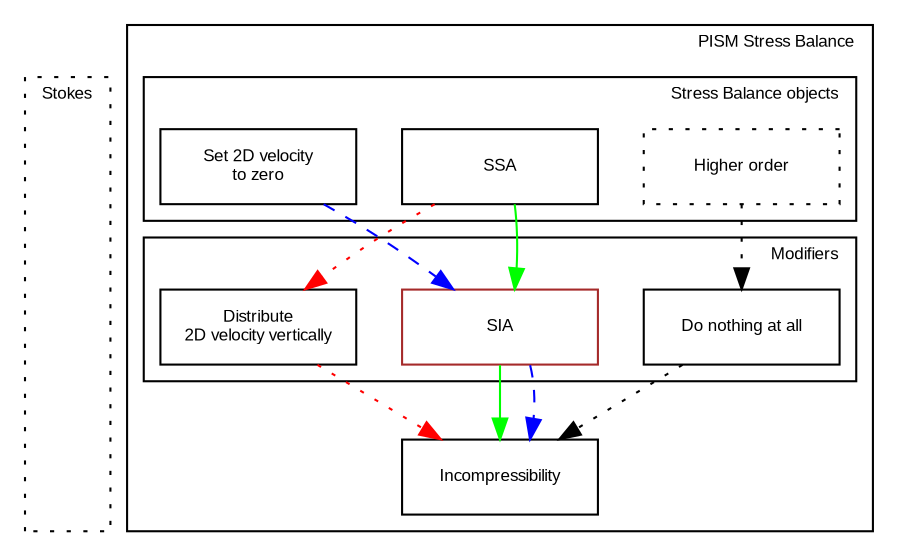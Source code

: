 digraph velocity
{
    // Global graph parameters
    node [fontname=Arial fontsize=8 shape=box width=1.3 fixedsize=true];
    edge [fontname=Arial fontsize=8];
    graph [fontname=Arial fontsize=8 ranksep=0.5 nodesep=0.3];

subgraph cluster_full_stokes {
    label="Stokes"
    labeljust=r
    style=dotted
    node [style=invis width=0.2 label=""];
    foo -> bar -> baz [weight=10 style=invis];
}
subgraph cluster_pism {
    label="PISM Stress Balance"
    labeljust=r

subgraph cluster_stressbalance {
    label="Stress Balance objects"
    labeljust=r
    {rank=same
        higher_order [label="Higher order" style=dotted];
        noop1 [label="Set 2D velocity\nto zero"];
        ssa [label="SSA"];
    }
}
subgraph cluster_mod {
    label="Modifiers"
    labeljust=r
    {rank=same
        sia [label="SIA" color="brown"];
        noop2 [label="Distribute\n2D velocity vertically"];
        noop3 [label="Do nothing at all"];
    }
    sia -> noop2 [style=invis];
}
inc [label="Incompressibility"];
noop1 -> noop2 [label="" style=invis weight=10];
ssa -> sia [label="" style=invis weight=10];
sia -> inc [label="" style=invis weight=10];

}

ssa -> sia -> inc [style=solid weight=0 color="green"];
noop1 -> sia -> inc [style=dashed weight=0 color="blue"];
ssa -> noop2 -> inc [style=dotted weight=0 color="red"];
higher_order -> noop3 -> inc [style=dotted weight=0 color="black"];

}

